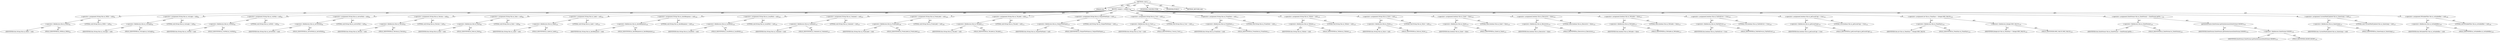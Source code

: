 digraph "&lt;init&gt;" {  
"111669149754" [label = <(METHOD,&lt;init&gt;)> ]
"115964117081" [label = <(PARAM,this)> ]
"25769803904" [label = <(BLOCK,&lt;empty&gt;,&lt;empty&gt;)<SUB>89</SUB>> ]
"30064771516" [label = <(&lt;operator&gt;.assignment,String this.m_SSDir = null)<SUB>91</SUB>> ]
"30064771517" [label = <(&lt;operator&gt;.fieldAccess,this.m_SSDir)<SUB>91</SUB>> ]
"68719477096" [label = <(IDENTIFIER,this,String this.m_SSDir = null)> ]
"55834574989" [label = <(FIELD_IDENTIFIER,m_SSDir,m_SSDir)<SUB>91</SUB>> ]
"90194313315" [label = <(LITERAL,null,String this.m_SSDir = null)<SUB>91</SUB>> ]
"30064771518" [label = <(&lt;operator&gt;.assignment,String this.m_vssLogin = null)<SUB>92</SUB>> ]
"30064771519" [label = <(&lt;operator&gt;.fieldAccess,this.m_vssLogin)<SUB>92</SUB>> ]
"68719477097" [label = <(IDENTIFIER,this,String this.m_vssLogin = null)> ]
"55834574990" [label = <(FIELD_IDENTIFIER,m_vssLogin,m_vssLogin)<SUB>92</SUB>> ]
"90194313316" [label = <(LITERAL,null,String this.m_vssLogin = null)<SUB>92</SUB>> ]
"30064771520" [label = <(&lt;operator&gt;.assignment,String this.m_vssPath = null)<SUB>93</SUB>> ]
"30064771521" [label = <(&lt;operator&gt;.fieldAccess,this.m_vssPath)<SUB>93</SUB>> ]
"68719477098" [label = <(IDENTIFIER,this,String this.m_vssPath = null)> ]
"55834574991" [label = <(FIELD_IDENTIFIER,m_vssPath,m_vssPath)<SUB>93</SUB>> ]
"90194313317" [label = <(LITERAL,null,String this.m_vssPath = null)<SUB>93</SUB>> ]
"30064771522" [label = <(&lt;operator&gt;.assignment,String this.m_serverPath = null)<SUB>94</SUB>> ]
"30064771523" [label = <(&lt;operator&gt;.fieldAccess,this.m_serverPath)<SUB>94</SUB>> ]
"68719477099" [label = <(IDENTIFIER,this,String this.m_serverPath = null)> ]
"55834574992" [label = <(FIELD_IDENTIFIER,m_serverPath,m_serverPath)<SUB>94</SUB>> ]
"90194313318" [label = <(LITERAL,null,String this.m_serverPath = null)<SUB>94</SUB>> ]
"30064771524" [label = <(&lt;operator&gt;.assignment,String this.m_Version = null)<SUB>97</SUB>> ]
"30064771525" [label = <(&lt;operator&gt;.fieldAccess,this.m_Version)<SUB>97</SUB>> ]
"68719477100" [label = <(IDENTIFIER,this,String this.m_Version = null)> ]
"55834574993" [label = <(FIELD_IDENTIFIER,m_Version,m_Version)<SUB>97</SUB>> ]
"90194313319" [label = <(LITERAL,null,String this.m_Version = null)<SUB>97</SUB>> ]
"30064771526" [label = <(&lt;operator&gt;.assignment,String this.m_Date = null)<SUB>99</SUB>> ]
"30064771527" [label = <(&lt;operator&gt;.fieldAccess,this.m_Date)<SUB>99</SUB>> ]
"68719477101" [label = <(IDENTIFIER,this,String this.m_Date = null)> ]
"55834574994" [label = <(FIELD_IDENTIFIER,m_Date,m_Date)<SUB>99</SUB>> ]
"90194313320" [label = <(LITERAL,null,String this.m_Date = null)<SUB>99</SUB>> ]
"30064771528" [label = <(&lt;operator&gt;.assignment,String this.m_Label = null)<SUB>101</SUB>> ]
"30064771529" [label = <(&lt;operator&gt;.fieldAccess,this.m_Label)<SUB>101</SUB>> ]
"68719477102" [label = <(IDENTIFIER,this,String this.m_Label = null)> ]
"55834574995" [label = <(FIELD_IDENTIFIER,m_Label,m_Label)<SUB>101</SUB>> ]
"90194313321" [label = <(LITERAL,null,String this.m_Label = null)<SUB>101</SUB>> ]
"30064771530" [label = <(&lt;operator&gt;.assignment,String this.m_AutoResponse = null)<SUB>103</SUB>> ]
"30064771531" [label = <(&lt;operator&gt;.fieldAccess,this.m_AutoResponse)<SUB>103</SUB>> ]
"68719477103" [label = <(IDENTIFIER,this,String this.m_AutoResponse = null)> ]
"55834574996" [label = <(FIELD_IDENTIFIER,m_AutoResponse,m_AutoResponse)<SUB>103</SUB>> ]
"90194313322" [label = <(LITERAL,null,String this.m_AutoResponse = null)<SUB>103</SUB>> ]
"30064771532" [label = <(&lt;operator&gt;.assignment,String this.m_LocalPath = null)<SUB>105</SUB>> ]
"30064771533" [label = <(&lt;operator&gt;.fieldAccess,this.m_LocalPath)<SUB>105</SUB>> ]
"68719477104" [label = <(IDENTIFIER,this,String this.m_LocalPath = null)> ]
"55834574997" [label = <(FIELD_IDENTIFIER,m_LocalPath,m_LocalPath)<SUB>105</SUB>> ]
"90194313323" [label = <(LITERAL,null,String this.m_LocalPath = null)<SUB>105</SUB>> ]
"30064771534" [label = <(&lt;operator&gt;.assignment,String this.m_Comment = null)<SUB>107</SUB>> ]
"30064771535" [label = <(&lt;operator&gt;.fieldAccess,this.m_Comment)<SUB>107</SUB>> ]
"68719477105" [label = <(IDENTIFIER,this,String this.m_Comment = null)> ]
"55834574998" [label = <(FIELD_IDENTIFIER,m_Comment,m_Comment)<SUB>107</SUB>> ]
"90194313324" [label = <(LITERAL,null,String this.m_Comment = null)<SUB>107</SUB>> ]
"30064771536" [label = <(&lt;operator&gt;.assignment,String this.m_FromLabel = null)<SUB>109</SUB>> ]
"30064771537" [label = <(&lt;operator&gt;.fieldAccess,this.m_FromLabel)<SUB>109</SUB>> ]
"68719477106" [label = <(IDENTIFIER,this,String this.m_FromLabel = null)> ]
"55834574999" [label = <(FIELD_IDENTIFIER,m_FromLabel,m_FromLabel)<SUB>109</SUB>> ]
"90194313325" [label = <(LITERAL,null,String this.m_FromLabel = null)<SUB>109</SUB>> ]
"30064771538" [label = <(&lt;operator&gt;.assignment,String this.m_ToLabel = null)<SUB>111</SUB>> ]
"30064771539" [label = <(&lt;operator&gt;.fieldAccess,this.m_ToLabel)<SUB>111</SUB>> ]
"68719477107" [label = <(IDENTIFIER,this,String this.m_ToLabel = null)> ]
"55834575000" [label = <(FIELD_IDENTIFIER,m_ToLabel,m_ToLabel)<SUB>111</SUB>> ]
"90194313326" [label = <(LITERAL,null,String this.m_ToLabel = null)<SUB>111</SUB>> ]
"30064771540" [label = <(&lt;operator&gt;.assignment,String this.m_OutputFileName = null)<SUB>113</SUB>> ]
"30064771541" [label = <(&lt;operator&gt;.fieldAccess,this.m_OutputFileName)<SUB>113</SUB>> ]
"68719477108" [label = <(IDENTIFIER,this,String this.m_OutputFileName = null)> ]
"55834575001" [label = <(FIELD_IDENTIFIER,m_OutputFileName,m_OutputFileName)<SUB>113</SUB>> ]
"90194313327" [label = <(LITERAL,null,String this.m_OutputFileName = null)<SUB>113</SUB>> ]
"30064771542" [label = <(&lt;operator&gt;.assignment,String this.m_User = null)<SUB>115</SUB>> ]
"30064771543" [label = <(&lt;operator&gt;.fieldAccess,this.m_User)<SUB>115</SUB>> ]
"68719477109" [label = <(IDENTIFIER,this,String this.m_User = null)> ]
"55834575002" [label = <(FIELD_IDENTIFIER,m_User,m_User)<SUB>115</SUB>> ]
"90194313328" [label = <(LITERAL,null,String this.m_User = null)<SUB>115</SUB>> ]
"30064771544" [label = <(&lt;operator&gt;.assignment,String this.m_FromDate = null)<SUB>117</SUB>> ]
"30064771545" [label = <(&lt;operator&gt;.fieldAccess,this.m_FromDate)<SUB>117</SUB>> ]
"68719477110" [label = <(IDENTIFIER,this,String this.m_FromDate = null)> ]
"55834575003" [label = <(FIELD_IDENTIFIER,m_FromDate,m_FromDate)<SUB>117</SUB>> ]
"90194313329" [label = <(LITERAL,null,String this.m_FromDate = null)<SUB>117</SUB>> ]
"30064771546" [label = <(&lt;operator&gt;.assignment,String this.m_ToDate = null)<SUB>119</SUB>> ]
"30064771547" [label = <(&lt;operator&gt;.fieldAccess,this.m_ToDate)<SUB>119</SUB>> ]
"68719477111" [label = <(IDENTIFIER,this,String this.m_ToDate = null)> ]
"55834575004" [label = <(FIELD_IDENTIFIER,m_ToDate,m_ToDate)<SUB>119</SUB>> ]
"90194313330" [label = <(LITERAL,null,String this.m_ToDate = null)<SUB>119</SUB>> ]
"30064771548" [label = <(&lt;operator&gt;.assignment,String this.m_Style = null)<SUB>121</SUB>> ]
"30064771549" [label = <(&lt;operator&gt;.fieldAccess,this.m_Style)<SUB>121</SUB>> ]
"68719477112" [label = <(IDENTIFIER,this,String this.m_Style = null)> ]
"55834575005" [label = <(FIELD_IDENTIFIER,m_Style,m_Style)<SUB>121</SUB>> ]
"90194313331" [label = <(LITERAL,null,String this.m_Style = null)<SUB>121</SUB>> ]
"30064771550" [label = <(&lt;operator&gt;.assignment,boolean this.m_Quiet = false)<SUB>123</SUB>> ]
"30064771551" [label = <(&lt;operator&gt;.fieldAccess,this.m_Quiet)<SUB>123</SUB>> ]
"68719477113" [label = <(IDENTIFIER,this,boolean this.m_Quiet = false)> ]
"55834575006" [label = <(FIELD_IDENTIFIER,m_Quiet,m_Quiet)<SUB>123</SUB>> ]
"90194313332" [label = <(LITERAL,false,boolean this.m_Quiet = false)<SUB>123</SUB>> ]
"30064771552" [label = <(&lt;operator&gt;.assignment,boolean this.m_Recursive = false)<SUB>125</SUB>> ]
"30064771553" [label = <(&lt;operator&gt;.fieldAccess,this.m_Recursive)<SUB>125</SUB>> ]
"68719477114" [label = <(IDENTIFIER,this,boolean this.m_Recursive = false)> ]
"55834575007" [label = <(FIELD_IDENTIFIER,m_Recursive,m_Recursive)<SUB>125</SUB>> ]
"90194313333" [label = <(LITERAL,false,boolean this.m_Recursive = false)<SUB>125</SUB>> ]
"30064771554" [label = <(&lt;operator&gt;.assignment,boolean this.m_Writable = false)<SUB>127</SUB>> ]
"30064771555" [label = <(&lt;operator&gt;.fieldAccess,this.m_Writable)<SUB>127</SUB>> ]
"68719477115" [label = <(IDENTIFIER,this,boolean this.m_Writable = false)> ]
"55834575008" [label = <(FIELD_IDENTIFIER,m_Writable,m_Writable)<SUB>127</SUB>> ]
"90194313334" [label = <(LITERAL,false,boolean this.m_Writable = false)<SUB>127</SUB>> ]
"30064771556" [label = <(&lt;operator&gt;.assignment,boolean this.m_FailOnError = true)<SUB>129</SUB>> ]
"30064771557" [label = <(&lt;operator&gt;.fieldAccess,this.m_FailOnError)<SUB>129</SUB>> ]
"68719477116" [label = <(IDENTIFIER,this,boolean this.m_FailOnError = true)> ]
"55834575009" [label = <(FIELD_IDENTIFIER,m_FailOnError,m_FailOnError)<SUB>129</SUB>> ]
"90194313335" [label = <(LITERAL,true,boolean this.m_FailOnError = true)<SUB>129</SUB>> ]
"30064771558" [label = <(&lt;operator&gt;.assignment,boolean this.m_getLocalCopy = true)<SUB>131</SUB>> ]
"30064771559" [label = <(&lt;operator&gt;.fieldAccess,this.m_getLocalCopy)<SUB>131</SUB>> ]
"68719477117" [label = <(IDENTIFIER,this,boolean this.m_getLocalCopy = true)> ]
"55834575010" [label = <(FIELD_IDENTIFIER,m_getLocalCopy,m_getLocalCopy)<SUB>131</SUB>> ]
"90194313336" [label = <(LITERAL,true,boolean this.m_getLocalCopy = true)<SUB>131</SUB>> ]
"30064771560" [label = <(&lt;operator&gt;.assignment,int this.m_NumDays = Integer.MIN_VALUE)<SUB>133</SUB>> ]
"30064771561" [label = <(&lt;operator&gt;.fieldAccess,this.m_NumDays)<SUB>133</SUB>> ]
"68719477118" [label = <(IDENTIFIER,this,int this.m_NumDays = Integer.MIN_VALUE)> ]
"55834575011" [label = <(FIELD_IDENTIFIER,m_NumDays,m_NumDays)<SUB>133</SUB>> ]
"30064771562" [label = <(&lt;operator&gt;.fieldAccess,Integer.MIN_VALUE)<SUB>133</SUB>> ]
"68719477119" [label = <(IDENTIFIER,Integer,int this.m_NumDays = Integer.MIN_VALUE)<SUB>133</SUB>> ]
"55834575012" [label = <(FIELD_IDENTIFIER,MIN_VALUE,MIN_VALUE)<SUB>133</SUB>> ]
"30064771563" [label = <(&lt;operator&gt;.assignment,DateFormat this.m_DateFormat = DateFormat.getDa...)<SUB>135</SUB>> ]
"30064771564" [label = <(&lt;operator&gt;.fieldAccess,this.m_DateFormat)<SUB>135</SUB>> ]
"68719477120" [label = <(IDENTIFIER,this,DateFormat this.m_DateFormat = DateFormat.getDa...)> ]
"55834575013" [label = <(FIELD_IDENTIFIER,m_DateFormat,m_DateFormat)<SUB>135</SUB>> ]
"30064771565" [label = <(getDateInstance,DateFormat.getDateInstance(DateFormat.SHORT))<SUB>135</SUB>> ]
"68719477121" [label = <(IDENTIFIER,DateFormat,DateFormat.getDateInstance(DateFormat.SHORT))<SUB>135</SUB>> ]
"30064771566" [label = <(&lt;operator&gt;.fieldAccess,DateFormat.SHORT)<SUB>135</SUB>> ]
"68719477122" [label = <(IDENTIFIER,DateFormat,DateFormat.getDateInstance(DateFormat.SHORT))<SUB>135</SUB>> ]
"55834575014" [label = <(FIELD_IDENTIFIER,SHORT,SHORT)<SUB>135</SUB>> ]
"30064771567" [label = <(&lt;operator&gt;.assignment,CurrentModUpdated this.m_timestamp = null)<SUB>137</SUB>> ]
"30064771568" [label = <(&lt;operator&gt;.fieldAccess,this.m_timestamp)<SUB>137</SUB>> ]
"68719477123" [label = <(IDENTIFIER,this,CurrentModUpdated this.m_timestamp = null)> ]
"55834575015" [label = <(FIELD_IDENTIFIER,m_timestamp,m_timestamp)<SUB>137</SUB>> ]
"90194313337" [label = <(LITERAL,null,CurrentModUpdated this.m_timestamp = null)<SUB>137</SUB>> ]
"30064771569" [label = <(&lt;operator&gt;.assignment,WritableFiles this.m_writablefiles = null)<SUB>139</SUB>> ]
"30064771570" [label = <(&lt;operator&gt;.fieldAccess,this.m_writablefiles)<SUB>139</SUB>> ]
"68719477124" [label = <(IDENTIFIER,this,WritableFiles this.m_writablefiles = null)> ]
"55834575016" [label = <(FIELD_IDENTIFIER,m_writablefiles,m_writablefiles)<SUB>139</SUB>> ]
"90194313338" [label = <(LITERAL,null,WritableFiles this.m_writablefiles = null)<SUB>139</SUB>> ]
"133143986320" [label = <(MODIFIER,CONSTRUCTOR)> ]
"133143986321" [label = <(MODIFIER,PUBLIC)> ]
"128849018938" [label = <(METHOD_RETURN,void)> ]
  "111669149754" -> "115964117081"  [ label = "AST: "] 
  "111669149754" -> "25769803904"  [ label = "AST: "] 
  "111669149754" -> "133143986320"  [ label = "AST: "] 
  "111669149754" -> "133143986321"  [ label = "AST: "] 
  "111669149754" -> "128849018938"  [ label = "AST: "] 
  "25769803904" -> "30064771516"  [ label = "AST: "] 
  "25769803904" -> "30064771518"  [ label = "AST: "] 
  "25769803904" -> "30064771520"  [ label = "AST: "] 
  "25769803904" -> "30064771522"  [ label = "AST: "] 
  "25769803904" -> "30064771524"  [ label = "AST: "] 
  "25769803904" -> "30064771526"  [ label = "AST: "] 
  "25769803904" -> "30064771528"  [ label = "AST: "] 
  "25769803904" -> "30064771530"  [ label = "AST: "] 
  "25769803904" -> "30064771532"  [ label = "AST: "] 
  "25769803904" -> "30064771534"  [ label = "AST: "] 
  "25769803904" -> "30064771536"  [ label = "AST: "] 
  "25769803904" -> "30064771538"  [ label = "AST: "] 
  "25769803904" -> "30064771540"  [ label = "AST: "] 
  "25769803904" -> "30064771542"  [ label = "AST: "] 
  "25769803904" -> "30064771544"  [ label = "AST: "] 
  "25769803904" -> "30064771546"  [ label = "AST: "] 
  "25769803904" -> "30064771548"  [ label = "AST: "] 
  "25769803904" -> "30064771550"  [ label = "AST: "] 
  "25769803904" -> "30064771552"  [ label = "AST: "] 
  "25769803904" -> "30064771554"  [ label = "AST: "] 
  "25769803904" -> "30064771556"  [ label = "AST: "] 
  "25769803904" -> "30064771558"  [ label = "AST: "] 
  "25769803904" -> "30064771560"  [ label = "AST: "] 
  "25769803904" -> "30064771563"  [ label = "AST: "] 
  "25769803904" -> "30064771567"  [ label = "AST: "] 
  "25769803904" -> "30064771569"  [ label = "AST: "] 
  "30064771516" -> "30064771517"  [ label = "AST: "] 
  "30064771516" -> "90194313315"  [ label = "AST: "] 
  "30064771517" -> "68719477096"  [ label = "AST: "] 
  "30064771517" -> "55834574989"  [ label = "AST: "] 
  "30064771518" -> "30064771519"  [ label = "AST: "] 
  "30064771518" -> "90194313316"  [ label = "AST: "] 
  "30064771519" -> "68719477097"  [ label = "AST: "] 
  "30064771519" -> "55834574990"  [ label = "AST: "] 
  "30064771520" -> "30064771521"  [ label = "AST: "] 
  "30064771520" -> "90194313317"  [ label = "AST: "] 
  "30064771521" -> "68719477098"  [ label = "AST: "] 
  "30064771521" -> "55834574991"  [ label = "AST: "] 
  "30064771522" -> "30064771523"  [ label = "AST: "] 
  "30064771522" -> "90194313318"  [ label = "AST: "] 
  "30064771523" -> "68719477099"  [ label = "AST: "] 
  "30064771523" -> "55834574992"  [ label = "AST: "] 
  "30064771524" -> "30064771525"  [ label = "AST: "] 
  "30064771524" -> "90194313319"  [ label = "AST: "] 
  "30064771525" -> "68719477100"  [ label = "AST: "] 
  "30064771525" -> "55834574993"  [ label = "AST: "] 
  "30064771526" -> "30064771527"  [ label = "AST: "] 
  "30064771526" -> "90194313320"  [ label = "AST: "] 
  "30064771527" -> "68719477101"  [ label = "AST: "] 
  "30064771527" -> "55834574994"  [ label = "AST: "] 
  "30064771528" -> "30064771529"  [ label = "AST: "] 
  "30064771528" -> "90194313321"  [ label = "AST: "] 
  "30064771529" -> "68719477102"  [ label = "AST: "] 
  "30064771529" -> "55834574995"  [ label = "AST: "] 
  "30064771530" -> "30064771531"  [ label = "AST: "] 
  "30064771530" -> "90194313322"  [ label = "AST: "] 
  "30064771531" -> "68719477103"  [ label = "AST: "] 
  "30064771531" -> "55834574996"  [ label = "AST: "] 
  "30064771532" -> "30064771533"  [ label = "AST: "] 
  "30064771532" -> "90194313323"  [ label = "AST: "] 
  "30064771533" -> "68719477104"  [ label = "AST: "] 
  "30064771533" -> "55834574997"  [ label = "AST: "] 
  "30064771534" -> "30064771535"  [ label = "AST: "] 
  "30064771534" -> "90194313324"  [ label = "AST: "] 
  "30064771535" -> "68719477105"  [ label = "AST: "] 
  "30064771535" -> "55834574998"  [ label = "AST: "] 
  "30064771536" -> "30064771537"  [ label = "AST: "] 
  "30064771536" -> "90194313325"  [ label = "AST: "] 
  "30064771537" -> "68719477106"  [ label = "AST: "] 
  "30064771537" -> "55834574999"  [ label = "AST: "] 
  "30064771538" -> "30064771539"  [ label = "AST: "] 
  "30064771538" -> "90194313326"  [ label = "AST: "] 
  "30064771539" -> "68719477107"  [ label = "AST: "] 
  "30064771539" -> "55834575000"  [ label = "AST: "] 
  "30064771540" -> "30064771541"  [ label = "AST: "] 
  "30064771540" -> "90194313327"  [ label = "AST: "] 
  "30064771541" -> "68719477108"  [ label = "AST: "] 
  "30064771541" -> "55834575001"  [ label = "AST: "] 
  "30064771542" -> "30064771543"  [ label = "AST: "] 
  "30064771542" -> "90194313328"  [ label = "AST: "] 
  "30064771543" -> "68719477109"  [ label = "AST: "] 
  "30064771543" -> "55834575002"  [ label = "AST: "] 
  "30064771544" -> "30064771545"  [ label = "AST: "] 
  "30064771544" -> "90194313329"  [ label = "AST: "] 
  "30064771545" -> "68719477110"  [ label = "AST: "] 
  "30064771545" -> "55834575003"  [ label = "AST: "] 
  "30064771546" -> "30064771547"  [ label = "AST: "] 
  "30064771546" -> "90194313330"  [ label = "AST: "] 
  "30064771547" -> "68719477111"  [ label = "AST: "] 
  "30064771547" -> "55834575004"  [ label = "AST: "] 
  "30064771548" -> "30064771549"  [ label = "AST: "] 
  "30064771548" -> "90194313331"  [ label = "AST: "] 
  "30064771549" -> "68719477112"  [ label = "AST: "] 
  "30064771549" -> "55834575005"  [ label = "AST: "] 
  "30064771550" -> "30064771551"  [ label = "AST: "] 
  "30064771550" -> "90194313332"  [ label = "AST: "] 
  "30064771551" -> "68719477113"  [ label = "AST: "] 
  "30064771551" -> "55834575006"  [ label = "AST: "] 
  "30064771552" -> "30064771553"  [ label = "AST: "] 
  "30064771552" -> "90194313333"  [ label = "AST: "] 
  "30064771553" -> "68719477114"  [ label = "AST: "] 
  "30064771553" -> "55834575007"  [ label = "AST: "] 
  "30064771554" -> "30064771555"  [ label = "AST: "] 
  "30064771554" -> "90194313334"  [ label = "AST: "] 
  "30064771555" -> "68719477115"  [ label = "AST: "] 
  "30064771555" -> "55834575008"  [ label = "AST: "] 
  "30064771556" -> "30064771557"  [ label = "AST: "] 
  "30064771556" -> "90194313335"  [ label = "AST: "] 
  "30064771557" -> "68719477116"  [ label = "AST: "] 
  "30064771557" -> "55834575009"  [ label = "AST: "] 
  "30064771558" -> "30064771559"  [ label = "AST: "] 
  "30064771558" -> "90194313336"  [ label = "AST: "] 
  "30064771559" -> "68719477117"  [ label = "AST: "] 
  "30064771559" -> "55834575010"  [ label = "AST: "] 
  "30064771560" -> "30064771561"  [ label = "AST: "] 
  "30064771560" -> "30064771562"  [ label = "AST: "] 
  "30064771561" -> "68719477118"  [ label = "AST: "] 
  "30064771561" -> "55834575011"  [ label = "AST: "] 
  "30064771562" -> "68719477119"  [ label = "AST: "] 
  "30064771562" -> "55834575012"  [ label = "AST: "] 
  "30064771563" -> "30064771564"  [ label = "AST: "] 
  "30064771563" -> "30064771565"  [ label = "AST: "] 
  "30064771564" -> "68719477120"  [ label = "AST: "] 
  "30064771564" -> "55834575013"  [ label = "AST: "] 
  "30064771565" -> "68719477121"  [ label = "AST: "] 
  "30064771565" -> "30064771566"  [ label = "AST: "] 
  "30064771566" -> "68719477122"  [ label = "AST: "] 
  "30064771566" -> "55834575014"  [ label = "AST: "] 
  "30064771567" -> "30064771568"  [ label = "AST: "] 
  "30064771567" -> "90194313337"  [ label = "AST: "] 
  "30064771568" -> "68719477123"  [ label = "AST: "] 
  "30064771568" -> "55834575015"  [ label = "AST: "] 
  "30064771569" -> "30064771570"  [ label = "AST: "] 
  "30064771569" -> "90194313338"  [ label = "AST: "] 
  "30064771570" -> "68719477124"  [ label = "AST: "] 
  "30064771570" -> "55834575016"  [ label = "AST: "] 
  "111669149754" -> "115964117081"  [ label = "DDG: "] 
}
